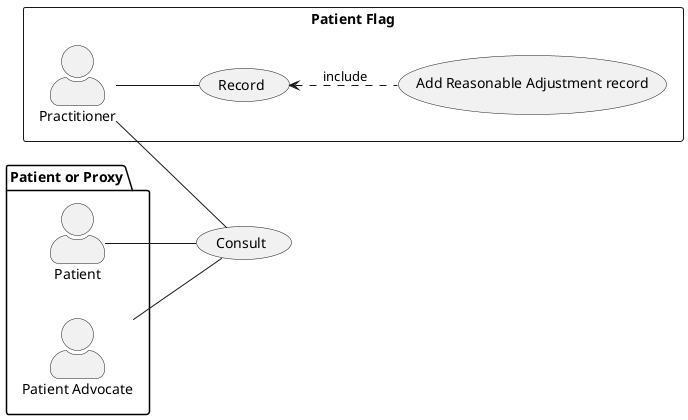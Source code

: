 @startuml

skinparam actorStyle awesome
left to right direction

rectangle "Patient Flag"{
actor Practitioner as pra
usecase "Record" as record
usecase "Add Reasonable Adjustment record" as add
}


package "Patient or Proxy" {
  actor Patient as pat
  actor "Patient Advocate" as pad
}

usecase "Consult" as consult

pat -- consult
pra -- consult
pad -- consult
pra -- record
record <.. add : include

@enduml
